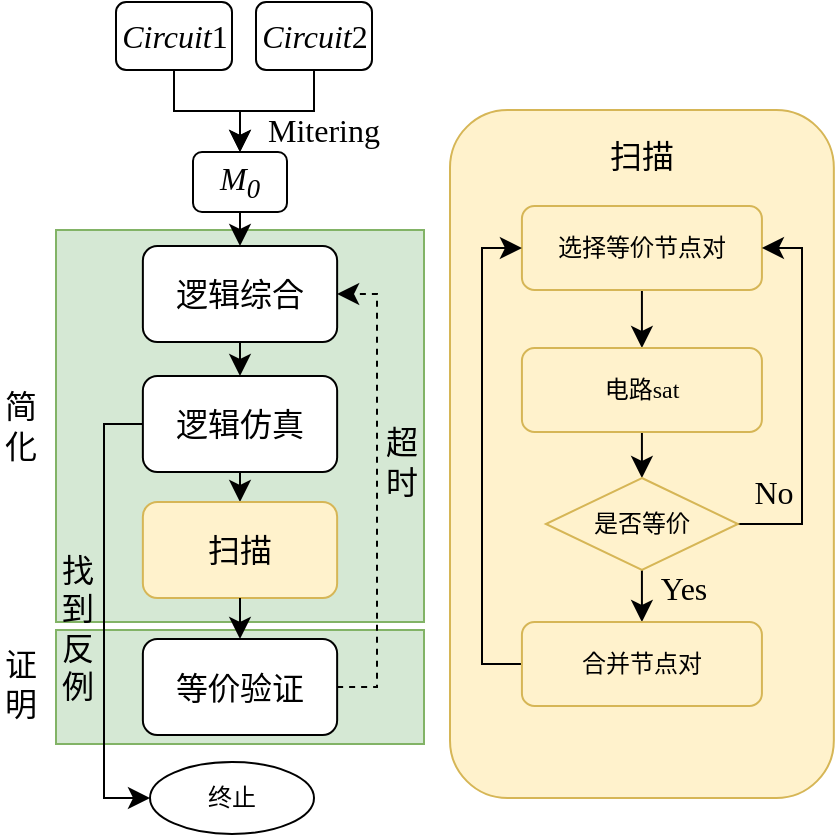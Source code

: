 <mxfile version="24.9.1">
  <diagram name="第 1 页" id="JUmIML43iS3KHeupYltu">
    <mxGraphModel dx="1079" dy="963" grid="0" gridSize="10" guides="1" tooltips="1" connect="1" arrows="1" fold="1" page="0" pageScale="1" pageWidth="827" pageHeight="1169" math="0" shadow="0">
      <root>
        <mxCell id="0" />
        <mxCell id="1" parent="0" />
        <mxCell id="oNz4YCIeYpVKc3F23LFQ-41" value="" style="rounded=0;whiteSpace=wrap;html=1;fillColor=#d5e8d4;strokeColor=#82b366;fontFamily=宋体;" vertex="1" parent="1">
          <mxGeometry x="-90" y="22" width="184" height="57" as="geometry" />
        </mxCell>
        <mxCell id="oNz4YCIeYpVKc3F23LFQ-22" value="" style="rounded=1;whiteSpace=wrap;html=1;fontFamily=宋体;" vertex="1" parent="1">
          <mxGeometry x="-46.567" y="26.5" width="97.133" height="48" as="geometry" />
        </mxCell>
        <mxCell id="oNz4YCIeYpVKc3F23LFQ-24" value="" style="rounded=0;whiteSpace=wrap;html=1;fillColor=#d5e8d4;strokeColor=#82b366;fontFamily=宋体;" vertex="1" parent="1">
          <mxGeometry x="-90" y="-178" width="184" height="196" as="geometry" />
        </mxCell>
        <mxCell id="oNz4YCIeYpVKc3F23LFQ-11" value="" style="rounded=1;whiteSpace=wrap;html=1;fontFamily=宋体;" vertex="1" parent="1">
          <mxGeometry x="-46.567" y="-170" width="97.133" height="48" as="geometry" />
        </mxCell>
        <mxCell id="oNz4YCIeYpVKc3F23LFQ-16" value="" style="rounded=1;whiteSpace=wrap;html=1;fontFamily=宋体;" vertex="1" parent="1">
          <mxGeometry x="-46.567" y="-105" width="97.133" height="48" as="geometry" />
        </mxCell>
        <mxCell id="oNz4YCIeYpVKc3F23LFQ-50" style="edgeStyle=none;curved=1;rounded=0;orthogonalLoop=1;jettySize=auto;html=1;exitX=0.5;exitY=1;exitDx=0;exitDy=0;entryX=0.5;entryY=0;entryDx=0;entryDy=0;fontSize=12;startSize=8;endSize=8;fontFamily=宋体;" edge="1" parent="1" source="oNz4YCIeYpVKc3F23LFQ-12" target="oNz4YCIeYpVKc3F23LFQ-17">
          <mxGeometry relative="1" as="geometry" />
        </mxCell>
        <mxCell id="oNz4YCIeYpVKc3F23LFQ-12" value="&lt;font&gt;逻辑综合&lt;/font&gt;" style="text;html=1;align=center;verticalAlign=middle;whiteSpace=wrap;rounded=0;fontSize=16;fontFamily=宋体;" vertex="1" parent="1">
          <mxGeometry x="-60" y="-170" width="124.0" height="48" as="geometry" />
        </mxCell>
        <mxCell id="oNz4YCIeYpVKc3F23LFQ-51" style="edgeStyle=none;curved=1;rounded=0;orthogonalLoop=1;jettySize=auto;html=1;exitX=0.5;exitY=1;exitDx=0;exitDy=0;entryX=0.5;entryY=0;entryDx=0;entryDy=0;fontSize=12;startSize=8;endSize=8;fontFamily=宋体;" edge="1" parent="1" source="oNz4YCIeYpVKc3F23LFQ-17" target="oNz4YCIeYpVKc3F23LFQ-20">
          <mxGeometry relative="1" as="geometry" />
        </mxCell>
        <mxCell id="oNz4YCIeYpVKc3F23LFQ-17" value="&lt;font&gt;逻辑仿真&lt;/font&gt;" style="text;html=1;align=center;verticalAlign=middle;whiteSpace=wrap;rounded=0;fontSize=16;fontFamily=宋体;" vertex="1" parent="1">
          <mxGeometry x="-60" y="-105" width="124.0" height="48" as="geometry" />
        </mxCell>
        <mxCell id="oNz4YCIeYpVKc3F23LFQ-26" style="edgeStyle=orthogonalEdgeStyle;rounded=0;orthogonalLoop=1;jettySize=auto;html=1;exitX=0.5;exitY=1;exitDx=0;exitDy=0;entryX=0.5;entryY=0;entryDx=0;entryDy=0;fontSize=12;startSize=8;endSize=8;fontFamily=宋体;" edge="1" parent="1" source="oNz4YCIeYpVKc3F23LFQ-1" target="oNz4YCIeYpVKc3F23LFQ-8">
          <mxGeometry relative="1" as="geometry" />
        </mxCell>
        <mxCell id="oNz4YCIeYpVKc3F23LFQ-1" value="" style="rounded=1;whiteSpace=wrap;html=1;fontFamily=宋体;" vertex="1" parent="1">
          <mxGeometry x="-60" y="-292" width="58" height="34" as="geometry" />
        </mxCell>
        <mxCell id="oNz4YCIeYpVKc3F23LFQ-3" value="&lt;font&gt;&lt;i&gt;Circuit&lt;/i&gt;1&lt;/font&gt;" style="text;html=1;align=center;verticalAlign=middle;whiteSpace=wrap;rounded=0;fontSize=16;fontFamily=Times New Roman;" vertex="1" parent="1">
          <mxGeometry x="-58.5" y="-285" width="55" height="20" as="geometry" />
        </mxCell>
        <mxCell id="oNz4YCIeYpVKc3F23LFQ-28" style="edgeStyle=orthogonalEdgeStyle;rounded=0;orthogonalLoop=1;jettySize=auto;html=1;exitX=0.5;exitY=1;exitDx=0;exitDy=0;entryX=0.5;entryY=0;entryDx=0;entryDy=0;fontSize=12;startSize=8;endSize=8;fontFamily=宋体;" edge="1" parent="1" source="oNz4YCIeYpVKc3F23LFQ-5" target="oNz4YCIeYpVKc3F23LFQ-8">
          <mxGeometry relative="1" as="geometry" />
        </mxCell>
        <mxCell id="oNz4YCIeYpVKc3F23LFQ-5" value="" style="rounded=1;whiteSpace=wrap;html=1;fontFamily=宋体;" vertex="1" parent="1">
          <mxGeometry x="10" y="-292" width="58" height="34" as="geometry" />
        </mxCell>
        <mxCell id="oNz4YCIeYpVKc3F23LFQ-6" value="&lt;font&gt;&lt;i&gt;Circuit&lt;/i&gt;2&lt;/font&gt;" style="text;html=1;align=center;verticalAlign=middle;whiteSpace=wrap;rounded=0;fontSize=16;fontFamily=Times New Roman;" vertex="1" parent="1">
          <mxGeometry x="11.5" y="-285" width="55" height="20" as="geometry" />
        </mxCell>
        <mxCell id="oNz4YCIeYpVKc3F23LFQ-9" value="" style="group;fontFamily=宋体;" vertex="1" connectable="0" parent="1">
          <mxGeometry x="-28" y="-217" width="60" height="30" as="geometry" />
        </mxCell>
        <mxCell id="oNz4YCIeYpVKc3F23LFQ-7" value="" style="rounded=1;whiteSpace=wrap;html=1;fontFamily=宋体;" vertex="1" parent="oNz4YCIeYpVKc3F23LFQ-9">
          <mxGeometry x="6.5" width="47" height="30" as="geometry" />
        </mxCell>
        <mxCell id="oNz4YCIeYpVKc3F23LFQ-8" value="&lt;font&gt;&lt;i&gt;M&lt;sub&gt;0&lt;/sub&gt;&lt;/i&gt;&lt;/font&gt;" style="text;html=1;align=center;verticalAlign=middle;whiteSpace=wrap;rounded=0;fontSize=16;fontFamily=Times New Roman;" vertex="1" parent="oNz4YCIeYpVKc3F23LFQ-9">
          <mxGeometry width="60" height="30" as="geometry" />
        </mxCell>
        <mxCell id="oNz4YCIeYpVKc3F23LFQ-25" value="终止" style="ellipse;whiteSpace=wrap;html=1;fontFamily=宋体;" vertex="1" parent="1">
          <mxGeometry x="-43" y="88" width="82" height="36" as="geometry" />
        </mxCell>
        <mxCell id="oNz4YCIeYpVKc3F23LFQ-29" value="&lt;font&gt;Mitering&lt;/font&gt;" style="text;html=1;align=center;verticalAlign=middle;whiteSpace=wrap;rounded=0;fontSize=16;fontFamily=Times New Roman;" vertex="1" parent="1">
          <mxGeometry x="20" y="-240" width="48" height="23" as="geometry" />
        </mxCell>
        <mxCell id="oNz4YCIeYpVKc3F23LFQ-31" style="edgeStyle=orthogonalEdgeStyle;rounded=0;orthogonalLoop=1;jettySize=auto;html=1;exitX=0;exitY=0.5;exitDx=0;exitDy=0;entryX=0;entryY=0.5;entryDx=0;entryDy=0;fontSize=12;startSize=8;endSize=8;fontFamily=宋体;" edge="1" parent="1" source="oNz4YCIeYpVKc3F23LFQ-16" target="oNz4YCIeYpVKc3F23LFQ-25">
          <mxGeometry relative="1" as="geometry">
            <Array as="points">
              <mxPoint x="-66" y="-81" />
              <mxPoint x="-66" y="106" />
            </Array>
          </mxGeometry>
        </mxCell>
        <mxCell id="oNz4YCIeYpVKc3F23LFQ-33" value="&lt;font&gt;找到反例&lt;/font&gt;" style="text;html=1;align=center;verticalAlign=middle;whiteSpace=wrap;rounded=0;fontSize=16;fontFamily=宋体;" vertex="1" parent="1">
          <mxGeometry x="-87" y="6" width="16" height="30" as="geometry" />
        </mxCell>
        <mxCell id="oNz4YCIeYpVKc3F23LFQ-36" style="rounded=0;orthogonalLoop=1;jettySize=auto;html=1;exitX=1;exitY=0.5;exitDx=0;exitDy=0;entryX=1;entryY=0.5;entryDx=0;entryDy=0;fontSize=12;startSize=8;endSize=8;edgeStyle=orthogonalEdgeStyle;dashed=1;fontFamily=宋体;" edge="1" parent="1" source="oNz4YCIeYpVKc3F23LFQ-22" target="oNz4YCIeYpVKc3F23LFQ-11">
          <mxGeometry relative="1" as="geometry" />
        </mxCell>
        <mxCell id="oNz4YCIeYpVKc3F23LFQ-39" value="&lt;font&gt;超时&lt;/font&gt;" style="text;html=1;align=center;verticalAlign=middle;whiteSpace=wrap;rounded=0;fontSize=16;fontFamily=宋体;" vertex="1" parent="1">
          <mxGeometry x="75" y="-77" width="16" height="30" as="geometry" />
        </mxCell>
        <mxCell id="oNz4YCIeYpVKc3F23LFQ-40" value="&lt;font&gt;简化&lt;/font&gt;" style="text;html=1;align=center;verticalAlign=middle;whiteSpace=wrap;rounded=0;fontSize=16;fontFamily=宋体;" vertex="1" parent="1">
          <mxGeometry x="-118" y="-95" width="21" height="30" as="geometry" />
        </mxCell>
        <mxCell id="oNz4YCIeYpVKc3F23LFQ-43" value="&lt;font&gt;证明&lt;/font&gt;" style="text;html=1;align=center;verticalAlign=middle;whiteSpace=wrap;rounded=0;fontSize=16;fontFamily=宋体;" vertex="1" parent="1">
          <mxGeometry x="-118" y="34" width="21" height="30" as="geometry" />
        </mxCell>
        <mxCell id="oNz4YCIeYpVKc3F23LFQ-44" value="" style="group;fontFamily=宋体;" vertex="1" connectable="0" parent="1">
          <mxGeometry x="-60" y="-42" width="124" height="48" as="geometry" />
        </mxCell>
        <mxCell id="oNz4YCIeYpVKc3F23LFQ-19" value="" style="rounded=1;whiteSpace=wrap;html=1;fillColor=#fff2cc;strokeColor=#d6b656;fontFamily=宋体;" vertex="1" parent="oNz4YCIeYpVKc3F23LFQ-44">
          <mxGeometry x="13.433" width="97.133" height="48" as="geometry" />
        </mxCell>
        <mxCell id="oNz4YCIeYpVKc3F23LFQ-20" value="&lt;font&gt;扫描&lt;/font&gt;" style="text;html=1;align=center;verticalAlign=middle;whiteSpace=wrap;rounded=0;fontSize=16;fontFamily=宋体;" vertex="1" parent="oNz4YCIeYpVKc3F23LFQ-44">
          <mxGeometry width="124.0" height="48" as="geometry" />
        </mxCell>
        <mxCell id="oNz4YCIeYpVKc3F23LFQ-46" value="" style="rounded=1;whiteSpace=wrap;html=1;fillColor=#fff2cc;strokeColor=#d6b656;fontFamily=宋体;" vertex="1" parent="1">
          <mxGeometry x="107" y="-238" width="191.92" height="344" as="geometry" />
        </mxCell>
        <mxCell id="oNz4YCIeYpVKc3F23LFQ-48" value="&lt;font&gt;扫描&lt;/font&gt;" style="text;html=1;align=center;verticalAlign=middle;whiteSpace=wrap;rounded=0;fontSize=16;fontFamily=宋体;" vertex="1" parent="1">
          <mxGeometry x="172.96" y="-230" width="60" height="30" as="geometry" />
        </mxCell>
        <mxCell id="oNz4YCIeYpVKc3F23LFQ-49" style="edgeStyle=none;curved=1;rounded=0;orthogonalLoop=1;jettySize=auto;html=1;exitX=0.5;exitY=1;exitDx=0;exitDy=0;fontSize=12;startSize=8;endSize=8;fontFamily=宋体;" edge="1" parent="1" source="oNz4YCIeYpVKc3F23LFQ-8" target="oNz4YCIeYpVKc3F23LFQ-12">
          <mxGeometry relative="1" as="geometry" />
        </mxCell>
        <mxCell id="oNz4YCIeYpVKc3F23LFQ-54" style="edgeStyle=none;curved=1;rounded=0;orthogonalLoop=1;jettySize=auto;html=1;exitX=0.5;exitY=1;exitDx=0;exitDy=0;entryX=0.5;entryY=0;entryDx=0;entryDy=0;fontSize=12;startSize=8;endSize=8;fontFamily=宋体;" edge="1" parent="1" source="oNz4YCIeYpVKc3F23LFQ-20" target="oNz4YCIeYpVKc3F23LFQ-22">
          <mxGeometry relative="1" as="geometry" />
        </mxCell>
        <mxCell id="oNz4YCIeYpVKc3F23LFQ-23" value="&lt;font&gt;等价验证&lt;/font&gt;" style="text;html=1;align=center;verticalAlign=middle;whiteSpace=wrap;rounded=0;fontSize=16;fontFamily=宋体;" vertex="1" parent="1">
          <mxGeometry x="-60" y="26.5" width="124.0" height="48" as="geometry" />
        </mxCell>
        <mxCell id="oNz4YCIeYpVKc3F23LFQ-66" style="edgeStyle=none;curved=1;rounded=0;orthogonalLoop=1;jettySize=auto;html=1;exitX=0.5;exitY=1;exitDx=0;exitDy=0;entryX=0.5;entryY=0;entryDx=0;entryDy=0;fontSize=12;startSize=8;endSize=8;" edge="1" parent="1" source="oNz4YCIeYpVKc3F23LFQ-55" target="oNz4YCIeYpVKc3F23LFQ-56">
          <mxGeometry relative="1" as="geometry" />
        </mxCell>
        <mxCell id="oNz4YCIeYpVKc3F23LFQ-55" value="&lt;font&gt;选择等价节点对&lt;/font&gt;" style="rounded=1;whiteSpace=wrap;html=1;fillColor=#fff2cc;strokeColor=#d6b656;fontFamily=宋体;" vertex="1" parent="1">
          <mxGeometry x="142.96" y="-190" width="120" height="42" as="geometry" />
        </mxCell>
        <mxCell id="oNz4YCIeYpVKc3F23LFQ-67" style="edgeStyle=none;curved=1;rounded=0;orthogonalLoop=1;jettySize=auto;html=1;exitX=0.5;exitY=1;exitDx=0;exitDy=0;entryX=0.5;entryY=0;entryDx=0;entryDy=0;fontSize=12;startSize=8;endSize=8;" edge="1" parent="1" source="oNz4YCIeYpVKc3F23LFQ-56" target="oNz4YCIeYpVKc3F23LFQ-57">
          <mxGeometry relative="1" as="geometry" />
        </mxCell>
        <mxCell id="oNz4YCIeYpVKc3F23LFQ-56" value="&lt;font&gt;电路&lt;font face=&quot;Times New Roman&quot;&gt;sat&lt;/font&gt;&lt;/font&gt;" style="rounded=1;whiteSpace=wrap;html=1;fillColor=#fff2cc;strokeColor=#d6b656;fontFamily=宋体;" vertex="1" parent="1">
          <mxGeometry x="142.96" y="-119" width="120" height="42" as="geometry" />
        </mxCell>
        <mxCell id="oNz4YCIeYpVKc3F23LFQ-58" style="edgeStyle=orthogonalEdgeStyle;rounded=0;orthogonalLoop=1;jettySize=auto;html=1;exitX=1;exitY=0.5;exitDx=0;exitDy=0;entryX=1;entryY=0.5;entryDx=0;entryDy=0;fontSize=12;startSize=8;endSize=8;fontFamily=宋体;" edge="1" parent="1" source="oNz4YCIeYpVKc3F23LFQ-57" target="oNz4YCIeYpVKc3F23LFQ-55">
          <mxGeometry relative="1" as="geometry" />
        </mxCell>
        <mxCell id="oNz4YCIeYpVKc3F23LFQ-61" style="edgeStyle=none;curved=1;rounded=0;orthogonalLoop=1;jettySize=auto;html=1;exitX=0.5;exitY=1;exitDx=0;exitDy=0;fontSize=12;startSize=8;endSize=8;" edge="1" parent="1" source="oNz4YCIeYpVKc3F23LFQ-57" target="oNz4YCIeYpVKc3F23LFQ-59">
          <mxGeometry relative="1" as="geometry" />
        </mxCell>
        <mxCell id="oNz4YCIeYpVKc3F23LFQ-57" value="是否等价" style="rhombus;whiteSpace=wrap;html=1;fillColor=#fff2cc;strokeColor=#d6b656;fontFamily=宋体;" vertex="1" parent="1">
          <mxGeometry x="154.94" y="-54" width="96.04" height="46" as="geometry" />
        </mxCell>
        <mxCell id="oNz4YCIeYpVKc3F23LFQ-60" style="edgeStyle=orthogonalEdgeStyle;rounded=0;orthogonalLoop=1;jettySize=auto;html=1;exitX=0;exitY=0.5;exitDx=0;exitDy=0;entryX=0;entryY=0.5;entryDx=0;entryDy=0;fontSize=12;startSize=8;endSize=8;fontFamily=宋体;" edge="1" parent="1" source="oNz4YCIeYpVKc3F23LFQ-59" target="oNz4YCIeYpVKc3F23LFQ-55">
          <mxGeometry relative="1" as="geometry" />
        </mxCell>
        <mxCell id="oNz4YCIeYpVKc3F23LFQ-59" value="&lt;font&gt;合并节点对&lt;/font&gt;" style="rounded=1;whiteSpace=wrap;html=1;fillColor=#fff2cc;strokeColor=#d6b656;fontFamily=宋体;" vertex="1" parent="1">
          <mxGeometry x="142.96" y="18" width="120" height="42" as="geometry" />
        </mxCell>
        <mxCell id="oNz4YCIeYpVKc3F23LFQ-62" value="Yes" style="text;html=1;align=center;verticalAlign=middle;whiteSpace=wrap;rounded=0;fontSize=16;fontFamily=Times New Roman;" vertex="1" parent="1">
          <mxGeometry x="194" y="-14" width="60" height="30" as="geometry" />
        </mxCell>
        <mxCell id="oNz4YCIeYpVKc3F23LFQ-65" value="No" style="text;html=1;align=center;verticalAlign=middle;whiteSpace=wrap;rounded=0;fontSize=16;fontFamily=Times New Roman;" vertex="1" parent="1">
          <mxGeometry x="238.92" y="-62" width="60" height="30" as="geometry" />
        </mxCell>
      </root>
    </mxGraphModel>
  </diagram>
</mxfile>

